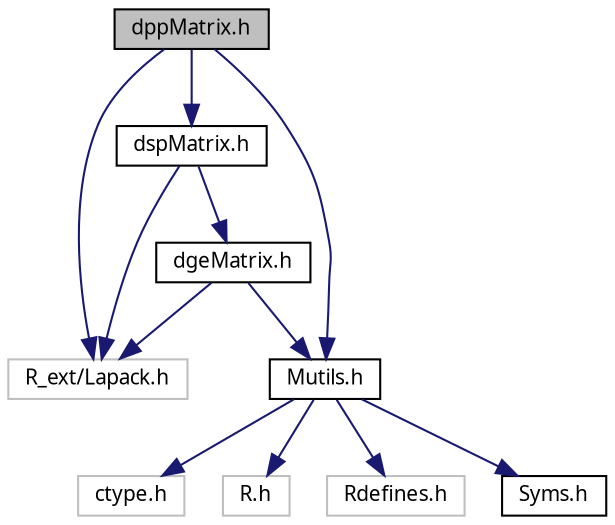 digraph G
{
  edge [fontname="FreeSans.ttf",fontsize=10,labelfontname="FreeSans.ttf",labelfontsize=10];
  node [fontname="FreeSans.ttf",fontsize=10,shape=record];
  Node1 [label="dppMatrix.h",height=0.2,width=0.4,color="black", fillcolor="grey75", style="filled" fontcolor="black"];
  Node1 -> Node2 [color="midnightblue",fontsize=10,style="solid",fontname="FreeSans.ttf"];
  Node2 [label="R_ext/Lapack.h",height=0.2,width=0.4,color="grey75", fillcolor="white", style="filled"];
  Node1 -> Node3 [color="midnightblue",fontsize=10,style="solid",fontname="FreeSans.ttf"];
  Node3 [label="Mutils.h",height=0.2,width=0.4,color="black", fillcolor="white", style="filled",URL="$Mutils_8h.html"];
  Node3 -> Node4 [color="midnightblue",fontsize=10,style="solid",fontname="FreeSans.ttf"];
  Node4 [label="ctype.h",height=0.2,width=0.4,color="grey75", fillcolor="white", style="filled"];
  Node3 -> Node5 [color="midnightblue",fontsize=10,style="solid",fontname="FreeSans.ttf"];
  Node5 [label="R.h",height=0.2,width=0.4,color="grey75", fillcolor="white", style="filled"];
  Node3 -> Node6 [color="midnightblue",fontsize=10,style="solid",fontname="FreeSans.ttf"];
  Node6 [label="Rdefines.h",height=0.2,width=0.4,color="grey75", fillcolor="white", style="filled"];
  Node3 -> Node7 [color="midnightblue",fontsize=10,style="solid",fontname="FreeSans.ttf"];
  Node7 [label="Syms.h",height=0.2,width=0.4,color="black", fillcolor="white", style="filled",URL="$Syms_8h.html"];
  Node1 -> Node8 [color="midnightblue",fontsize=10,style="solid",fontname="FreeSans.ttf"];
  Node8 [label="dspMatrix.h",height=0.2,width=0.4,color="black", fillcolor="white", style="filled",URL="$dspMatrix_8h.html"];
  Node8 -> Node9 [color="midnightblue",fontsize=10,style="solid",fontname="FreeSans.ttf"];
  Node9 [label="dgeMatrix.h",height=0.2,width=0.4,color="black", fillcolor="white", style="filled",URL="$dgeMatrix_8h.html"];
  Node9 -> Node2 [color="midnightblue",fontsize=10,style="solid",fontname="FreeSans.ttf"];
  Node9 -> Node3 [color="midnightblue",fontsize=10,style="solid",fontname="FreeSans.ttf"];
  Node8 -> Node2 [color="midnightblue",fontsize=10,style="solid",fontname="FreeSans.ttf"];
}
